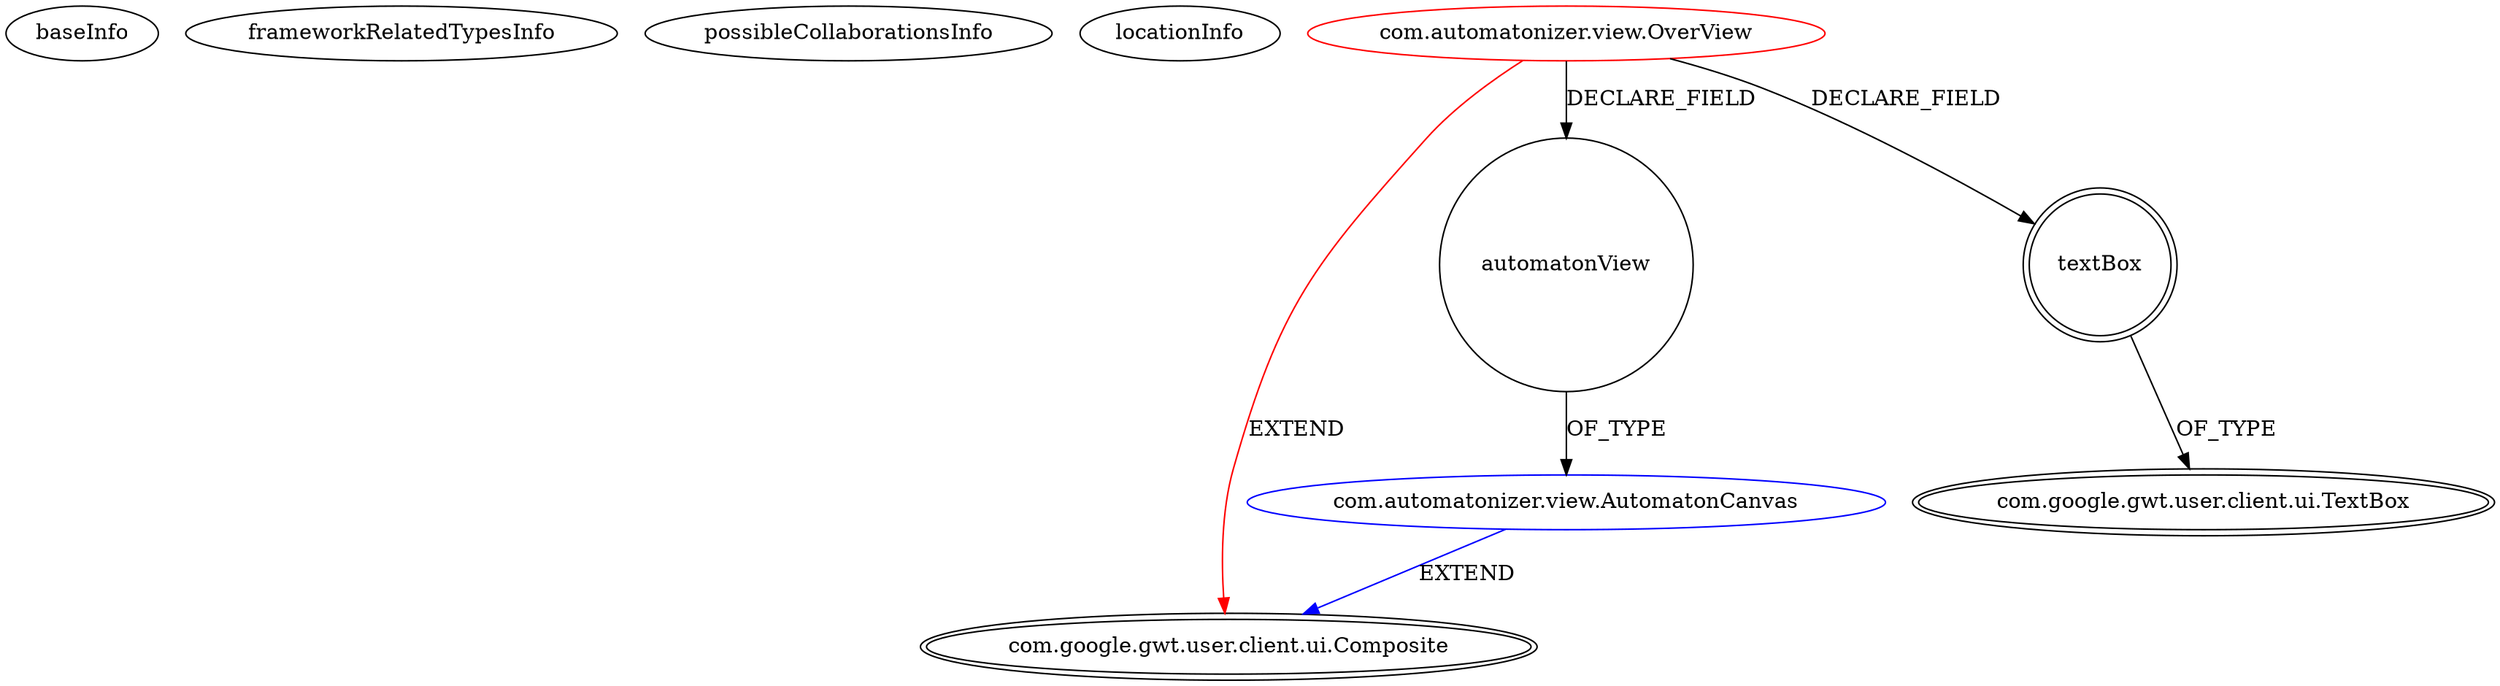 digraph {
baseInfo[graphId=167,category="extension_graph",isAnonymous=false,possibleRelation=true]
frameworkRelatedTypesInfo[0="com.google.gwt.user.client.ui.Composite"]
possibleCollaborationsInfo[0="167~FIELD_DECLARATION-~com.google.gwt.user.client.ui.Composite ~com.google.gwt.user.client.ui.Composite ~false~false"]
locationInfo[projectName="Gregoor-automatonizer",filePath="/Gregoor-automatonizer/automatonizer-master/src/com/automatonizer/view/OverView.java",contextSignature="OverView",graphId="167"]
0[label="com.automatonizer.view.OverView",vertexType="ROOT_CLIENT_CLASS_DECLARATION",isFrameworkType=false,color=red]
1[label="com.google.gwt.user.client.ui.Composite",vertexType="FRAMEWORK_CLASS_TYPE",isFrameworkType=true,peripheries=2]
2[label="automatonView",vertexType="FIELD_DECLARATION",isFrameworkType=false,shape=circle]
3[label="com.automatonizer.view.AutomatonCanvas",vertexType="REFERENCE_CLIENT_CLASS_DECLARATION",isFrameworkType=false,color=blue]
5[label="textBox",vertexType="FIELD_DECLARATION",isFrameworkType=true,peripheries=2,shape=circle]
6[label="com.google.gwt.user.client.ui.TextBox",vertexType="FRAMEWORK_CLASS_TYPE",isFrameworkType=true,peripheries=2]
0->1[label="EXTEND",color=red]
0->2[label="DECLARE_FIELD"]
3->1[label="EXTEND",color=blue]
2->3[label="OF_TYPE"]
0->5[label="DECLARE_FIELD"]
5->6[label="OF_TYPE"]
}
